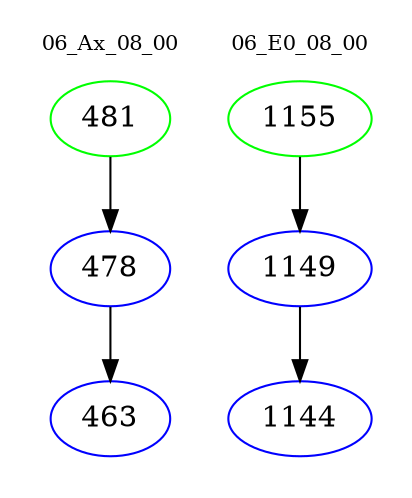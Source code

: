 digraph{
subgraph cluster_0 {
color = white
label = "06_Ax_08_00";
fontsize=10;
T0_481 [label="481", color="green"]
T0_481 -> T0_478 [color="black"]
T0_478 [label="478", color="blue"]
T0_478 -> T0_463 [color="black"]
T0_463 [label="463", color="blue"]
}
subgraph cluster_1 {
color = white
label = "06_E0_08_00";
fontsize=10;
T1_1155 [label="1155", color="green"]
T1_1155 -> T1_1149 [color="black"]
T1_1149 [label="1149", color="blue"]
T1_1149 -> T1_1144 [color="black"]
T1_1144 [label="1144", color="blue"]
}
}

